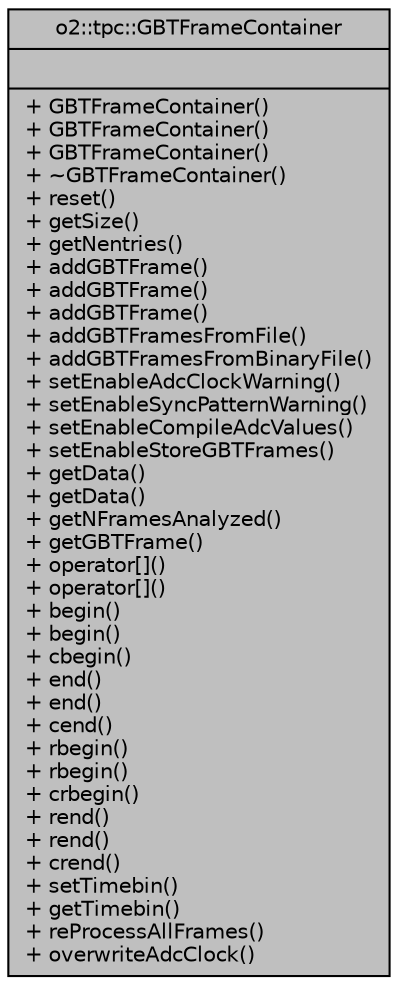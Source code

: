 digraph "o2::tpc::GBTFrameContainer"
{
 // INTERACTIVE_SVG=YES
  bgcolor="transparent";
  edge [fontname="Helvetica",fontsize="10",labelfontname="Helvetica",labelfontsize="10"];
  node [fontname="Helvetica",fontsize="10",shape=record];
  Node1 [label="{o2::tpc::GBTFrameContainer\n||+ GBTFrameContainer()\l+ GBTFrameContainer()\l+ GBTFrameContainer()\l+ ~GBTFrameContainer()\l+ reset()\l+ getSize()\l+ getNentries()\l+ addGBTFrame()\l+ addGBTFrame()\l+ addGBTFrame()\l+ addGBTFramesFromFile()\l+ addGBTFramesFromBinaryFile()\l+ setEnableAdcClockWarning()\l+ setEnableSyncPatternWarning()\l+ setEnableCompileAdcValues()\l+ setEnableStoreGBTFrames()\l+ getData()\l+ getData()\l+ getNFramesAnalyzed()\l+ getGBTFrame()\l+ operator[]()\l+ operator[]()\l+ begin()\l+ begin()\l+ cbegin()\l+ end()\l+ end()\l+ cend()\l+ rbegin()\l+ rbegin()\l+ crbegin()\l+ rend()\l+ rend()\l+ crend()\l+ setTimebin()\l+ getTimebin()\l+ reProcessAllFrames()\l+ overwriteAdcClock()\l}",height=0.2,width=0.4,color="black", fillcolor="grey75", style="filled", fontcolor="black"];
}
